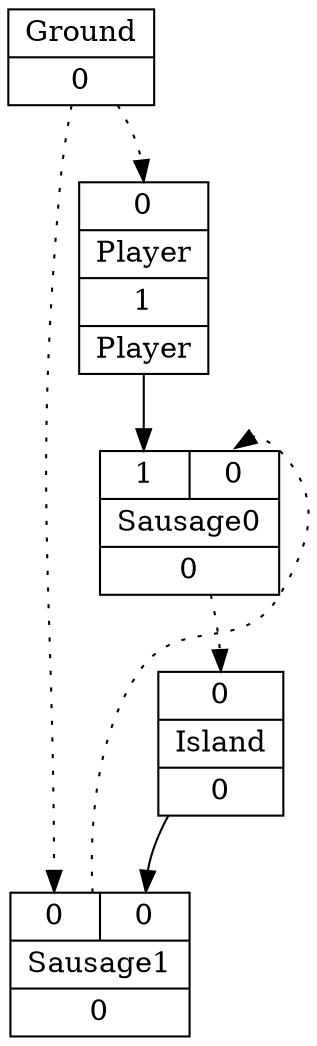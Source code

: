 digraph G {
node [shape=record];
Player[ label ="{{<GroundP>0}|{Player}|<PlayerOUT>1|{Player}}"];
Ground[ label ="{{Ground}|<GroundOUT>0}"];
Sausage0[ label ="{{<Player>1|<Sausage1P>0}|{Sausage0}|<Sausage0OUT>0}"];
Sausage1[ label ="{{<GroundP>0|<Island>0}|{Sausage1}|<Sausage1OUT>0}"];
Island[ label ="{{<Sausage0P>0}|{Island}|<IslandOUT>0}"];
	"Ground" -> "Player":GroundP [style=dotted];
	"Player" -> "Sausage0":Player;
	"Sausage1" -> "Sausage0":Sausage1P [style=dotted];
	"Sausage0" -> "Island":Sausage0P [style=dotted];
	"Ground" -> "Sausage1":GroundP [style=dotted];
	"Island" -> "Sausage1":Island;
}